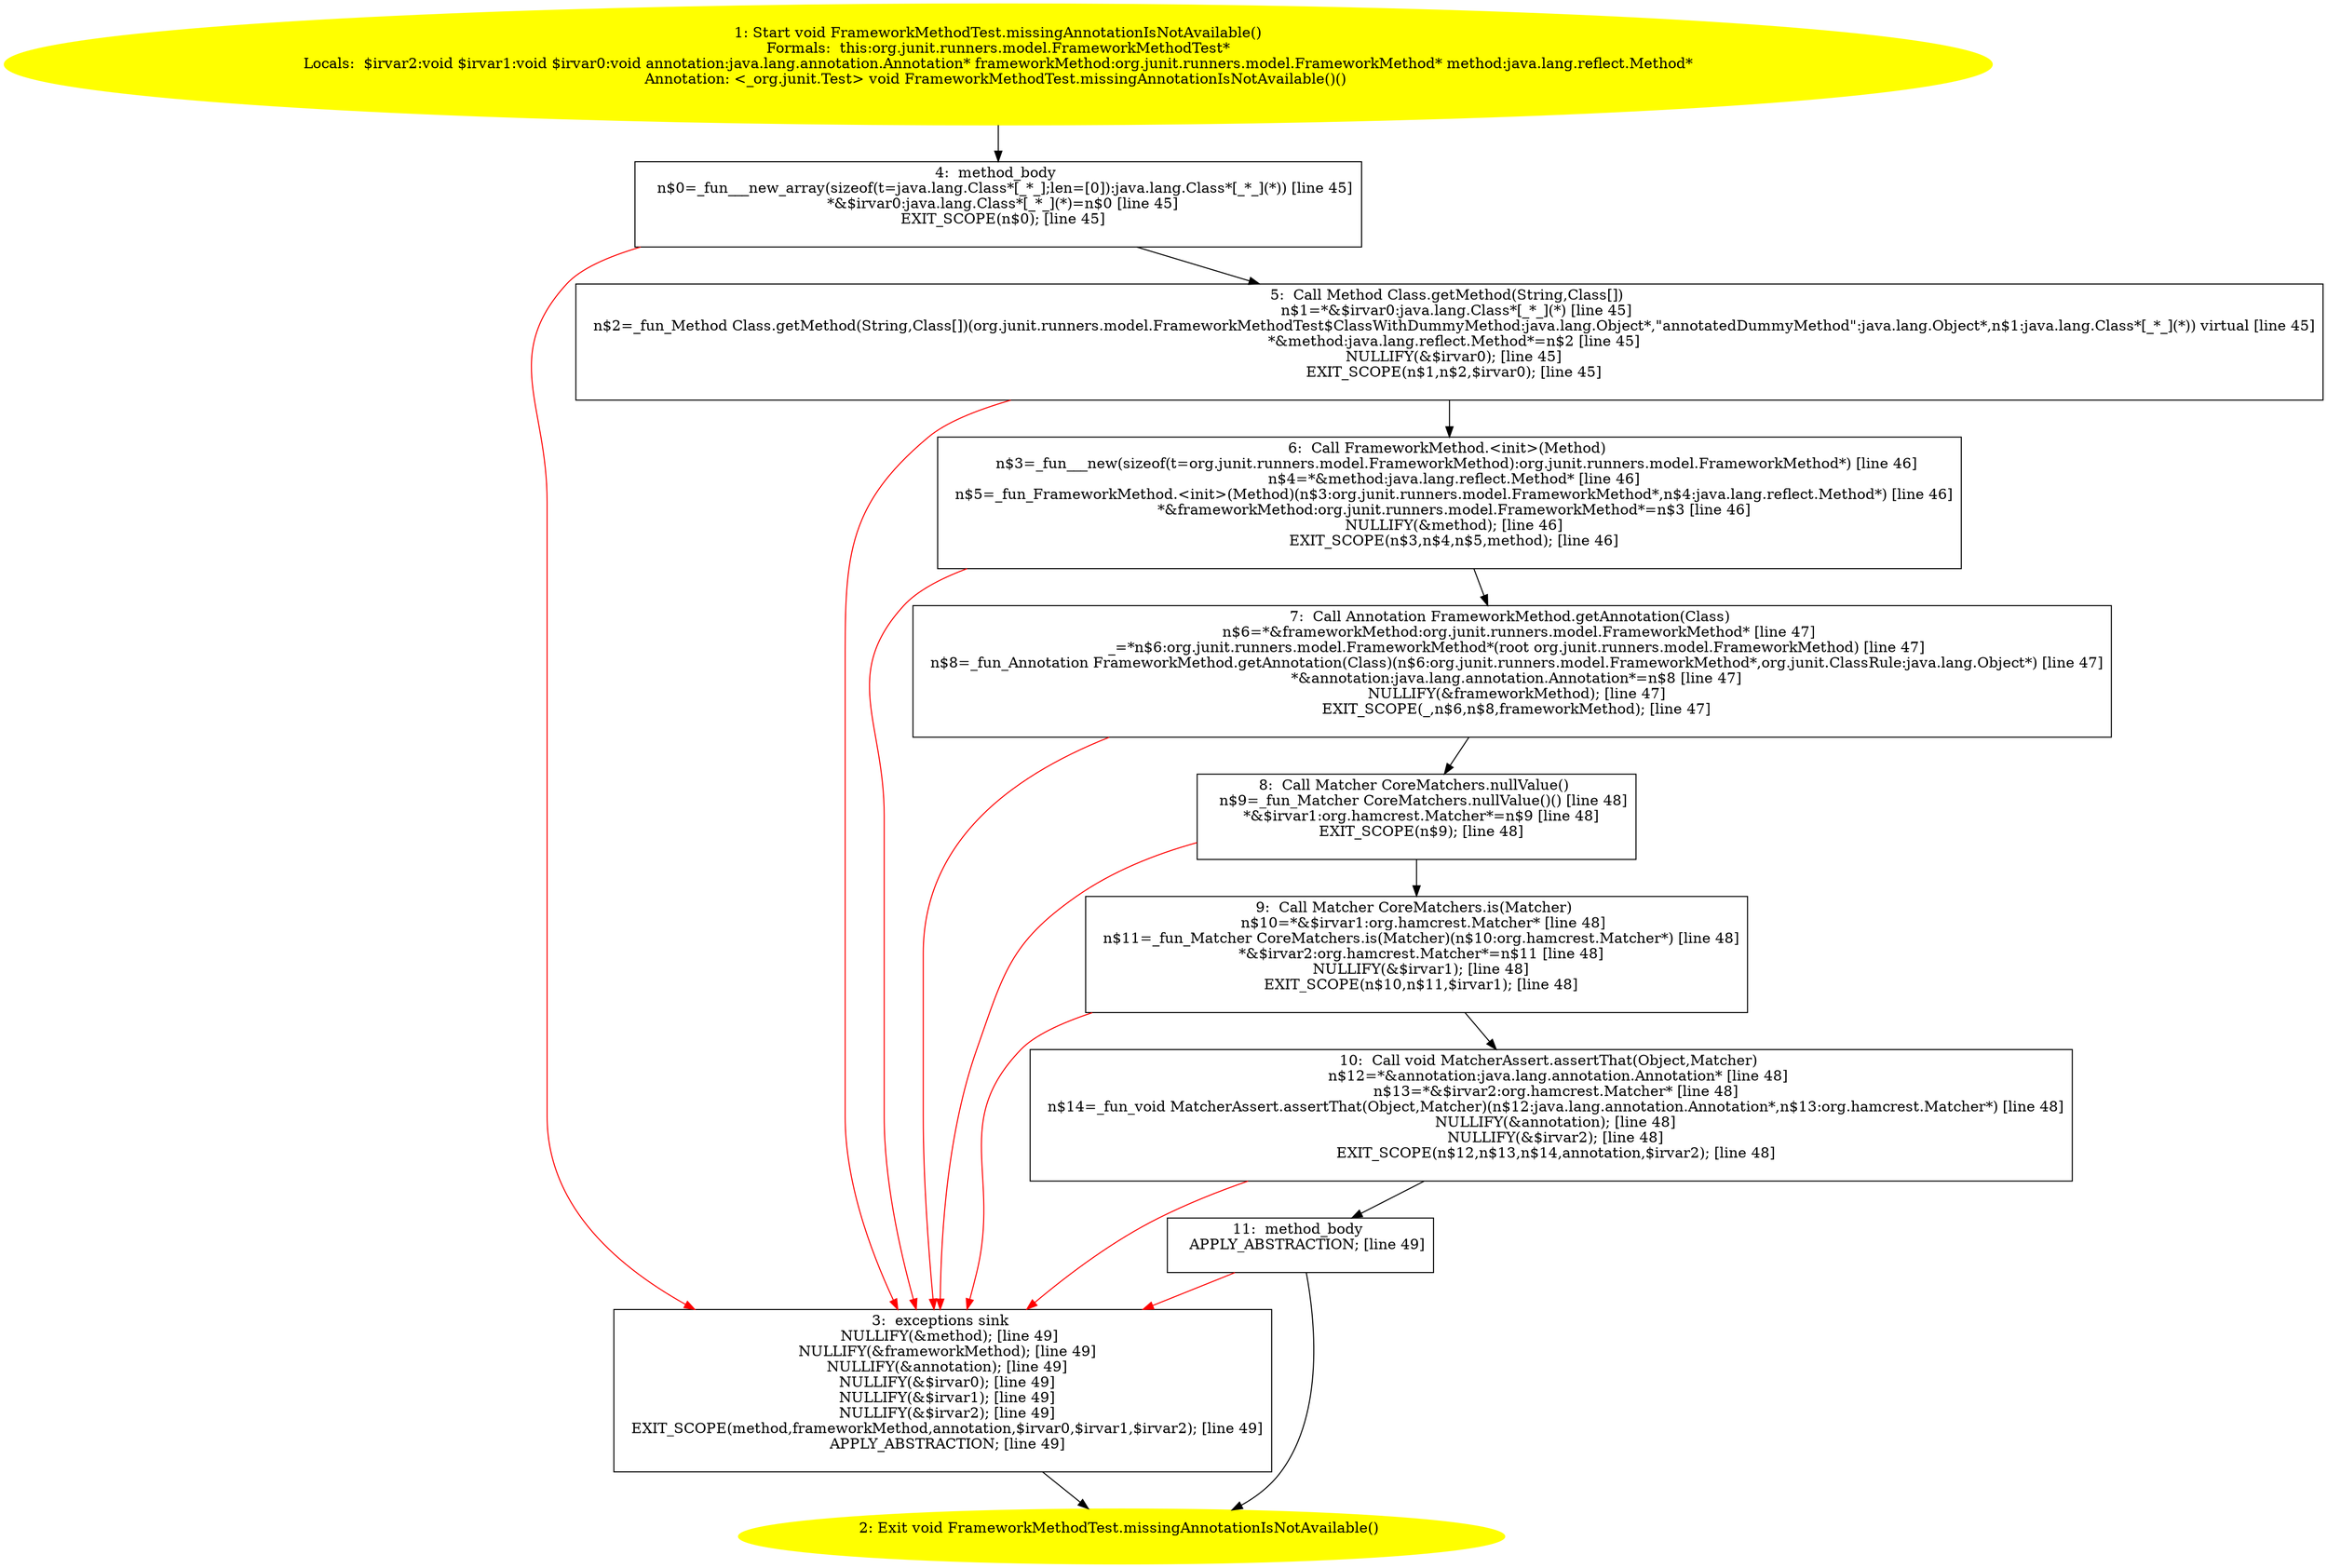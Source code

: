 /* @generated */
digraph cfg {
"org.junit.runners.model.FrameworkMethodTest.missingAnnotationIsNotAvailable():void.cb24e1fdd988c2a1b8f65acce697e222_1" [label="1: Start void FrameworkMethodTest.missingAnnotationIsNotAvailable()\nFormals:  this:org.junit.runners.model.FrameworkMethodTest*\nLocals:  $irvar2:void $irvar1:void $irvar0:void annotation:java.lang.annotation.Annotation* frameworkMethod:org.junit.runners.model.FrameworkMethod* method:java.lang.reflect.Method*\nAnnotation: <_org.junit.Test> void FrameworkMethodTest.missingAnnotationIsNotAvailable()() \n  " color=yellow style=filled]
	

	 "org.junit.runners.model.FrameworkMethodTest.missingAnnotationIsNotAvailable():void.cb24e1fdd988c2a1b8f65acce697e222_1" -> "org.junit.runners.model.FrameworkMethodTest.missingAnnotationIsNotAvailable():void.cb24e1fdd988c2a1b8f65acce697e222_4" ;
"org.junit.runners.model.FrameworkMethodTest.missingAnnotationIsNotAvailable():void.cb24e1fdd988c2a1b8f65acce697e222_2" [label="2: Exit void FrameworkMethodTest.missingAnnotationIsNotAvailable() \n  " color=yellow style=filled]
	

"org.junit.runners.model.FrameworkMethodTest.missingAnnotationIsNotAvailable():void.cb24e1fdd988c2a1b8f65acce697e222_3" [label="3:  exceptions sink \n   NULLIFY(&method); [line 49]\n  NULLIFY(&frameworkMethod); [line 49]\n  NULLIFY(&annotation); [line 49]\n  NULLIFY(&$irvar0); [line 49]\n  NULLIFY(&$irvar1); [line 49]\n  NULLIFY(&$irvar2); [line 49]\n  EXIT_SCOPE(method,frameworkMethod,annotation,$irvar0,$irvar1,$irvar2); [line 49]\n  APPLY_ABSTRACTION; [line 49]\n " shape="box"]
	

	 "org.junit.runners.model.FrameworkMethodTest.missingAnnotationIsNotAvailable():void.cb24e1fdd988c2a1b8f65acce697e222_3" -> "org.junit.runners.model.FrameworkMethodTest.missingAnnotationIsNotAvailable():void.cb24e1fdd988c2a1b8f65acce697e222_2" ;
"org.junit.runners.model.FrameworkMethodTest.missingAnnotationIsNotAvailable():void.cb24e1fdd988c2a1b8f65acce697e222_4" [label="4:  method_body \n   n$0=_fun___new_array(sizeof(t=java.lang.Class*[_*_];len=[0]):java.lang.Class*[_*_](*)) [line 45]\n  *&$irvar0:java.lang.Class*[_*_](*)=n$0 [line 45]\n  EXIT_SCOPE(n$0); [line 45]\n " shape="box"]
	

	 "org.junit.runners.model.FrameworkMethodTest.missingAnnotationIsNotAvailable():void.cb24e1fdd988c2a1b8f65acce697e222_4" -> "org.junit.runners.model.FrameworkMethodTest.missingAnnotationIsNotAvailable():void.cb24e1fdd988c2a1b8f65acce697e222_5" ;
	 "org.junit.runners.model.FrameworkMethodTest.missingAnnotationIsNotAvailable():void.cb24e1fdd988c2a1b8f65acce697e222_4" -> "org.junit.runners.model.FrameworkMethodTest.missingAnnotationIsNotAvailable():void.cb24e1fdd988c2a1b8f65acce697e222_3" [color="red" ];
"org.junit.runners.model.FrameworkMethodTest.missingAnnotationIsNotAvailable():void.cb24e1fdd988c2a1b8f65acce697e222_5" [label="5:  Call Method Class.getMethod(String,Class[]) \n   n$1=*&$irvar0:java.lang.Class*[_*_](*) [line 45]\n  n$2=_fun_Method Class.getMethod(String,Class[])(org.junit.runners.model.FrameworkMethodTest$ClassWithDummyMethod:java.lang.Object*,\"annotatedDummyMethod\":java.lang.Object*,n$1:java.lang.Class*[_*_](*)) virtual [line 45]\n  *&method:java.lang.reflect.Method*=n$2 [line 45]\n  NULLIFY(&$irvar0); [line 45]\n  EXIT_SCOPE(n$1,n$2,$irvar0); [line 45]\n " shape="box"]
	

	 "org.junit.runners.model.FrameworkMethodTest.missingAnnotationIsNotAvailable():void.cb24e1fdd988c2a1b8f65acce697e222_5" -> "org.junit.runners.model.FrameworkMethodTest.missingAnnotationIsNotAvailable():void.cb24e1fdd988c2a1b8f65acce697e222_6" ;
	 "org.junit.runners.model.FrameworkMethodTest.missingAnnotationIsNotAvailable():void.cb24e1fdd988c2a1b8f65acce697e222_5" -> "org.junit.runners.model.FrameworkMethodTest.missingAnnotationIsNotAvailable():void.cb24e1fdd988c2a1b8f65acce697e222_3" [color="red" ];
"org.junit.runners.model.FrameworkMethodTest.missingAnnotationIsNotAvailable():void.cb24e1fdd988c2a1b8f65acce697e222_6" [label="6:  Call FrameworkMethod.<init>(Method) \n   n$3=_fun___new(sizeof(t=org.junit.runners.model.FrameworkMethod):org.junit.runners.model.FrameworkMethod*) [line 46]\n  n$4=*&method:java.lang.reflect.Method* [line 46]\n  n$5=_fun_FrameworkMethod.<init>(Method)(n$3:org.junit.runners.model.FrameworkMethod*,n$4:java.lang.reflect.Method*) [line 46]\n  *&frameworkMethod:org.junit.runners.model.FrameworkMethod*=n$3 [line 46]\n  NULLIFY(&method); [line 46]\n  EXIT_SCOPE(n$3,n$4,n$5,method); [line 46]\n " shape="box"]
	

	 "org.junit.runners.model.FrameworkMethodTest.missingAnnotationIsNotAvailable():void.cb24e1fdd988c2a1b8f65acce697e222_6" -> "org.junit.runners.model.FrameworkMethodTest.missingAnnotationIsNotAvailable():void.cb24e1fdd988c2a1b8f65acce697e222_7" ;
	 "org.junit.runners.model.FrameworkMethodTest.missingAnnotationIsNotAvailable():void.cb24e1fdd988c2a1b8f65acce697e222_6" -> "org.junit.runners.model.FrameworkMethodTest.missingAnnotationIsNotAvailable():void.cb24e1fdd988c2a1b8f65acce697e222_3" [color="red" ];
"org.junit.runners.model.FrameworkMethodTest.missingAnnotationIsNotAvailable():void.cb24e1fdd988c2a1b8f65acce697e222_7" [label="7:  Call Annotation FrameworkMethod.getAnnotation(Class) \n   n$6=*&frameworkMethod:org.junit.runners.model.FrameworkMethod* [line 47]\n  _=*n$6:org.junit.runners.model.FrameworkMethod*(root org.junit.runners.model.FrameworkMethod) [line 47]\n  n$8=_fun_Annotation FrameworkMethod.getAnnotation(Class)(n$6:org.junit.runners.model.FrameworkMethod*,org.junit.ClassRule:java.lang.Object*) [line 47]\n  *&annotation:java.lang.annotation.Annotation*=n$8 [line 47]\n  NULLIFY(&frameworkMethod); [line 47]\n  EXIT_SCOPE(_,n$6,n$8,frameworkMethod); [line 47]\n " shape="box"]
	

	 "org.junit.runners.model.FrameworkMethodTest.missingAnnotationIsNotAvailable():void.cb24e1fdd988c2a1b8f65acce697e222_7" -> "org.junit.runners.model.FrameworkMethodTest.missingAnnotationIsNotAvailable():void.cb24e1fdd988c2a1b8f65acce697e222_8" ;
	 "org.junit.runners.model.FrameworkMethodTest.missingAnnotationIsNotAvailable():void.cb24e1fdd988c2a1b8f65acce697e222_7" -> "org.junit.runners.model.FrameworkMethodTest.missingAnnotationIsNotAvailable():void.cb24e1fdd988c2a1b8f65acce697e222_3" [color="red" ];
"org.junit.runners.model.FrameworkMethodTest.missingAnnotationIsNotAvailable():void.cb24e1fdd988c2a1b8f65acce697e222_8" [label="8:  Call Matcher CoreMatchers.nullValue() \n   n$9=_fun_Matcher CoreMatchers.nullValue()() [line 48]\n  *&$irvar1:org.hamcrest.Matcher*=n$9 [line 48]\n  EXIT_SCOPE(n$9); [line 48]\n " shape="box"]
	

	 "org.junit.runners.model.FrameworkMethodTest.missingAnnotationIsNotAvailable():void.cb24e1fdd988c2a1b8f65acce697e222_8" -> "org.junit.runners.model.FrameworkMethodTest.missingAnnotationIsNotAvailable():void.cb24e1fdd988c2a1b8f65acce697e222_9" ;
	 "org.junit.runners.model.FrameworkMethodTest.missingAnnotationIsNotAvailable():void.cb24e1fdd988c2a1b8f65acce697e222_8" -> "org.junit.runners.model.FrameworkMethodTest.missingAnnotationIsNotAvailable():void.cb24e1fdd988c2a1b8f65acce697e222_3" [color="red" ];
"org.junit.runners.model.FrameworkMethodTest.missingAnnotationIsNotAvailable():void.cb24e1fdd988c2a1b8f65acce697e222_9" [label="9:  Call Matcher CoreMatchers.is(Matcher) \n   n$10=*&$irvar1:org.hamcrest.Matcher* [line 48]\n  n$11=_fun_Matcher CoreMatchers.is(Matcher)(n$10:org.hamcrest.Matcher*) [line 48]\n  *&$irvar2:org.hamcrest.Matcher*=n$11 [line 48]\n  NULLIFY(&$irvar1); [line 48]\n  EXIT_SCOPE(n$10,n$11,$irvar1); [line 48]\n " shape="box"]
	

	 "org.junit.runners.model.FrameworkMethodTest.missingAnnotationIsNotAvailable():void.cb24e1fdd988c2a1b8f65acce697e222_9" -> "org.junit.runners.model.FrameworkMethodTest.missingAnnotationIsNotAvailable():void.cb24e1fdd988c2a1b8f65acce697e222_10" ;
	 "org.junit.runners.model.FrameworkMethodTest.missingAnnotationIsNotAvailable():void.cb24e1fdd988c2a1b8f65acce697e222_9" -> "org.junit.runners.model.FrameworkMethodTest.missingAnnotationIsNotAvailable():void.cb24e1fdd988c2a1b8f65acce697e222_3" [color="red" ];
"org.junit.runners.model.FrameworkMethodTest.missingAnnotationIsNotAvailable():void.cb24e1fdd988c2a1b8f65acce697e222_10" [label="10:  Call void MatcherAssert.assertThat(Object,Matcher) \n   n$12=*&annotation:java.lang.annotation.Annotation* [line 48]\n  n$13=*&$irvar2:org.hamcrest.Matcher* [line 48]\n  n$14=_fun_void MatcherAssert.assertThat(Object,Matcher)(n$12:java.lang.annotation.Annotation*,n$13:org.hamcrest.Matcher*) [line 48]\n  NULLIFY(&annotation); [line 48]\n  NULLIFY(&$irvar2); [line 48]\n  EXIT_SCOPE(n$12,n$13,n$14,annotation,$irvar2); [line 48]\n " shape="box"]
	

	 "org.junit.runners.model.FrameworkMethodTest.missingAnnotationIsNotAvailable():void.cb24e1fdd988c2a1b8f65acce697e222_10" -> "org.junit.runners.model.FrameworkMethodTest.missingAnnotationIsNotAvailable():void.cb24e1fdd988c2a1b8f65acce697e222_11" ;
	 "org.junit.runners.model.FrameworkMethodTest.missingAnnotationIsNotAvailable():void.cb24e1fdd988c2a1b8f65acce697e222_10" -> "org.junit.runners.model.FrameworkMethodTest.missingAnnotationIsNotAvailable():void.cb24e1fdd988c2a1b8f65acce697e222_3" [color="red" ];
"org.junit.runners.model.FrameworkMethodTest.missingAnnotationIsNotAvailable():void.cb24e1fdd988c2a1b8f65acce697e222_11" [label="11:  method_body \n   APPLY_ABSTRACTION; [line 49]\n " shape="box"]
	

	 "org.junit.runners.model.FrameworkMethodTest.missingAnnotationIsNotAvailable():void.cb24e1fdd988c2a1b8f65acce697e222_11" -> "org.junit.runners.model.FrameworkMethodTest.missingAnnotationIsNotAvailable():void.cb24e1fdd988c2a1b8f65acce697e222_2" ;
	 "org.junit.runners.model.FrameworkMethodTest.missingAnnotationIsNotAvailable():void.cb24e1fdd988c2a1b8f65acce697e222_11" -> "org.junit.runners.model.FrameworkMethodTest.missingAnnotationIsNotAvailable():void.cb24e1fdd988c2a1b8f65acce697e222_3" [color="red" ];
}
